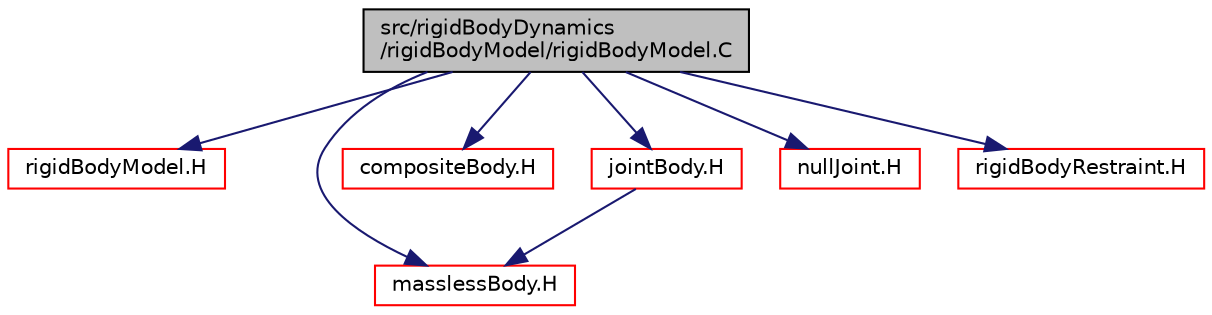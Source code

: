 digraph "src/rigidBodyDynamics/rigidBodyModel/rigidBodyModel.C"
{
  bgcolor="transparent";
  edge [fontname="Helvetica",fontsize="10",labelfontname="Helvetica",labelfontsize="10"];
  node [fontname="Helvetica",fontsize="10",shape=record];
  Node1 [label="src/rigidBodyDynamics\l/rigidBodyModel/rigidBodyModel.C",height=0.2,width=0.4,color="black", fillcolor="grey75", style="filled", fontcolor="black"];
  Node1 -> Node2 [color="midnightblue",fontsize="10",style="solid",fontname="Helvetica"];
  Node2 [label="rigidBodyModel.H",height=0.2,width=0.4,color="red",URL="$a09843.html"];
  Node1 -> Node3 [color="midnightblue",fontsize="10",style="solid",fontname="Helvetica"];
  Node3 [label="masslessBody.H",height=0.2,width=0.4,color="red",URL="$a09772.html"];
  Node1 -> Node4 [color="midnightblue",fontsize="10",style="solid",fontname="Helvetica"];
  Node4 [label="compositeBody.H",height=0.2,width=0.4,color="red",URL="$a09763.html"];
  Node1 -> Node5 [color="midnightblue",fontsize="10",style="solid",fontname="Helvetica"];
  Node5 [label="jointBody.H",height=0.2,width=0.4,color="red",URL="$a09769.html"];
  Node5 -> Node3 [color="midnightblue",fontsize="10",style="solid",fontname="Helvetica"];
  Node1 -> Node6 [color="midnightblue",fontsize="10",style="solid",fontname="Helvetica"];
  Node6 [label="nullJoint.H",height=0.2,width=0.4,color="red",URL="$a09792.html"];
  Node1 -> Node7 [color="midnightblue",fontsize="10",style="solid",fontname="Helvetica"];
  Node7 [label="rigidBodyRestraint.H",height=0.2,width=0.4,color="red",URL="$a09832.html"];
}
